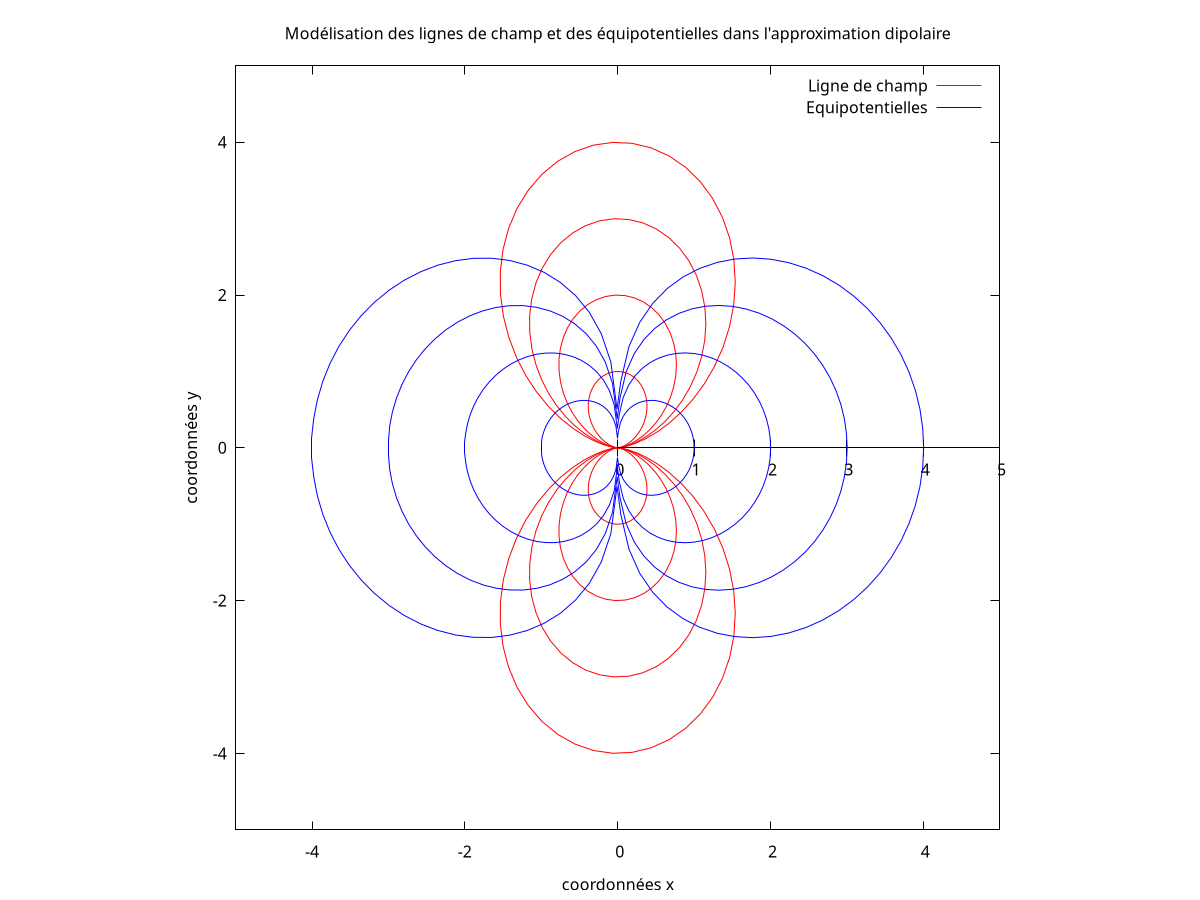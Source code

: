 set polar
set key
set size ratio -1
set xrange [-5:5]
set yrange [-5:5]
set xlabel "coordonnées x"
set ylabel "coordonnées y"
set title "Modélisation des lignes de champ et des équipotentielles dans l'approximation dipolaire"
set terminal pdf
set output "ldc_equipotentielle.pdf"

f1(t) = sqrt((abs(cos(t)))/(4 * 3.1415))*3.55
f2(t) = sqrt((abs(cos(t)))/(4 * 3.1415))*3.55 * 2
f3(t) = sqrt((abs(cos(t)))/(4 * 3.1415))*3.55 * 3
f4(t) = sqrt((abs(cos(t)))/(4 * 3.1415))*3.55 * 4

r1(t) = sin(t)**2
r2(t) = sin(t)**2 * 2
r3(t) = sin(t)**2 * 3
r4(t) = sin(t)**2 * 4

plot r1(t) title "Ligne de champ" linecolor rgb 'red', \
r2(t) notitle linecolor rgb 'red', \
r3(t) notitle linecolor rgb 'red', \
r4(t) notitle linecolor rgb 'red', \
f1(t) title "Equipotentielles" linecolor rgb 'blue', \
f2(t) notitle linecolor rgb 'blue', \
f3(t) notitle linecolor rgb 'blue', \
f4(t) notitle linecolor rgb 'blue'

